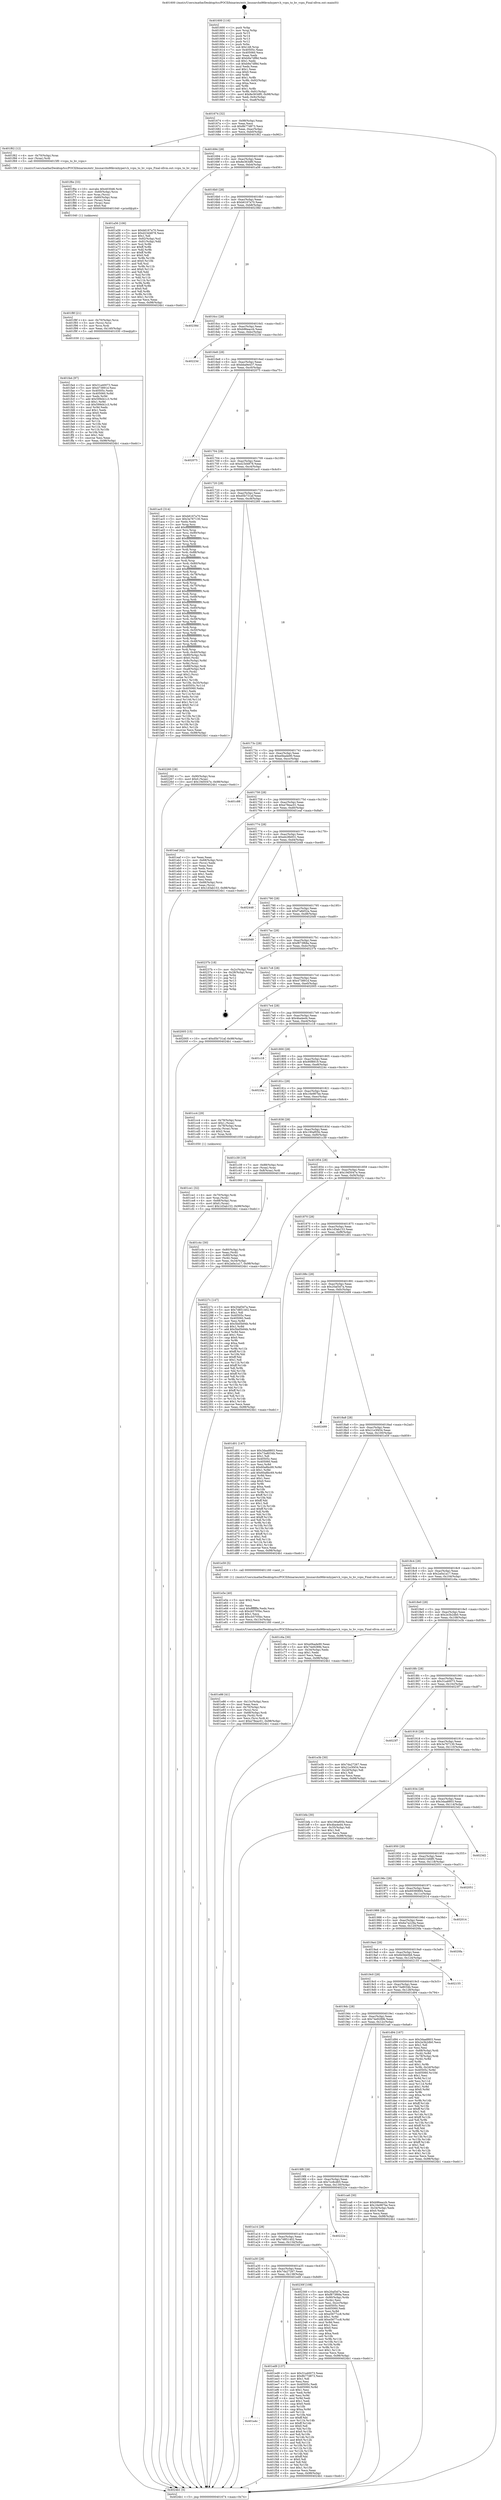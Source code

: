 digraph "0x401600" {
  label = "0x401600 (/mnt/c/Users/mathe/Desktop/tcc/POCII/binaries/extr_linuxarchx86kvmhyperv.h_vcpu_to_hv_vcpu_Final-ollvm.out::main(0))"
  labelloc = "t"
  node[shape=record]

  Entry [label="",width=0.3,height=0.3,shape=circle,fillcolor=black,style=filled]
  "0x401674" [label="{
     0x401674 [32]\l
     | [instrs]\l
     &nbsp;&nbsp;0x401674 \<+6\>: mov -0x98(%rbp),%eax\l
     &nbsp;&nbsp;0x40167a \<+2\>: mov %eax,%ecx\l
     &nbsp;&nbsp;0x40167c \<+6\>: sub $0x8b77d873,%ecx\l
     &nbsp;&nbsp;0x401682 \<+6\>: mov %eax,-0xac(%rbp)\l
     &nbsp;&nbsp;0x401688 \<+6\>: mov %ecx,-0xb0(%rbp)\l
     &nbsp;&nbsp;0x40168e \<+6\>: je 0000000000401f62 \<main+0x962\>\l
  }"]
  "0x401f62" [label="{
     0x401f62 [12]\l
     | [instrs]\l
     &nbsp;&nbsp;0x401f62 \<+4\>: mov -0x70(%rbp),%rax\l
     &nbsp;&nbsp;0x401f66 \<+3\>: mov (%rax),%rdi\l
     &nbsp;&nbsp;0x401f69 \<+5\>: call 00000000004015f0 \<vcpu_to_hv_vcpu\>\l
     | [calls]\l
     &nbsp;&nbsp;0x4015f0 \{1\} (/mnt/c/Users/mathe/Desktop/tcc/POCII/binaries/extr_linuxarchx86kvmhyperv.h_vcpu_to_hv_vcpu_Final-ollvm.out::vcpu_to_hv_vcpu)\l
  }"]
  "0x401694" [label="{
     0x401694 [28]\l
     | [instrs]\l
     &nbsp;&nbsp;0x401694 \<+5\>: jmp 0000000000401699 \<main+0x99\>\l
     &nbsp;&nbsp;0x401699 \<+6\>: mov -0xac(%rbp),%eax\l
     &nbsp;&nbsp;0x40169f \<+5\>: sub $0x8e363df0,%eax\l
     &nbsp;&nbsp;0x4016a4 \<+6\>: mov %eax,-0xb4(%rbp)\l
     &nbsp;&nbsp;0x4016aa \<+6\>: je 0000000000401a56 \<main+0x456\>\l
  }"]
  Exit [label="",width=0.3,height=0.3,shape=circle,fillcolor=black,style=filled,peripheries=2]
  "0x401a56" [label="{
     0x401a56 [106]\l
     | [instrs]\l
     &nbsp;&nbsp;0x401a56 \<+5\>: mov $0xb6167a70,%eax\l
     &nbsp;&nbsp;0x401a5b \<+5\>: mov $0xd23d4878,%ecx\l
     &nbsp;&nbsp;0x401a60 \<+2\>: mov $0x1,%dl\l
     &nbsp;&nbsp;0x401a62 \<+7\>: mov -0x92(%rbp),%sil\l
     &nbsp;&nbsp;0x401a69 \<+7\>: mov -0x91(%rbp),%dil\l
     &nbsp;&nbsp;0x401a70 \<+3\>: mov %sil,%r8b\l
     &nbsp;&nbsp;0x401a73 \<+4\>: xor $0xff,%r8b\l
     &nbsp;&nbsp;0x401a77 \<+3\>: mov %dil,%r9b\l
     &nbsp;&nbsp;0x401a7a \<+4\>: xor $0xff,%r9b\l
     &nbsp;&nbsp;0x401a7e \<+3\>: xor $0x0,%dl\l
     &nbsp;&nbsp;0x401a81 \<+3\>: mov %r8b,%r10b\l
     &nbsp;&nbsp;0x401a84 \<+4\>: and $0x0,%r10b\l
     &nbsp;&nbsp;0x401a88 \<+3\>: and %dl,%sil\l
     &nbsp;&nbsp;0x401a8b \<+3\>: mov %r9b,%r11b\l
     &nbsp;&nbsp;0x401a8e \<+4\>: and $0x0,%r11b\l
     &nbsp;&nbsp;0x401a92 \<+3\>: and %dl,%dil\l
     &nbsp;&nbsp;0x401a95 \<+3\>: or %sil,%r10b\l
     &nbsp;&nbsp;0x401a98 \<+3\>: or %dil,%r11b\l
     &nbsp;&nbsp;0x401a9b \<+3\>: xor %r11b,%r10b\l
     &nbsp;&nbsp;0x401a9e \<+3\>: or %r9b,%r8b\l
     &nbsp;&nbsp;0x401aa1 \<+4\>: xor $0xff,%r8b\l
     &nbsp;&nbsp;0x401aa5 \<+3\>: or $0x0,%dl\l
     &nbsp;&nbsp;0x401aa8 \<+3\>: and %dl,%r8b\l
     &nbsp;&nbsp;0x401aab \<+3\>: or %r8b,%r10b\l
     &nbsp;&nbsp;0x401aae \<+4\>: test $0x1,%r10b\l
     &nbsp;&nbsp;0x401ab2 \<+3\>: cmovne %ecx,%eax\l
     &nbsp;&nbsp;0x401ab5 \<+6\>: mov %eax,-0x98(%rbp)\l
     &nbsp;&nbsp;0x401abb \<+5\>: jmp 00000000004024b1 \<main+0xeb1\>\l
  }"]
  "0x4016b0" [label="{
     0x4016b0 [28]\l
     | [instrs]\l
     &nbsp;&nbsp;0x4016b0 \<+5\>: jmp 00000000004016b5 \<main+0xb5\>\l
     &nbsp;&nbsp;0x4016b5 \<+6\>: mov -0xac(%rbp),%eax\l
     &nbsp;&nbsp;0x4016bb \<+5\>: sub $0xb6167a70,%eax\l
     &nbsp;&nbsp;0x4016c0 \<+6\>: mov %eax,-0xb8(%rbp)\l
     &nbsp;&nbsp;0x4016c6 \<+6\>: je 000000000040238d \<main+0xd8d\>\l
  }"]
  "0x4024b1" [label="{
     0x4024b1 [5]\l
     | [instrs]\l
     &nbsp;&nbsp;0x4024b1 \<+5\>: jmp 0000000000401674 \<main+0x74\>\l
  }"]
  "0x401600" [label="{
     0x401600 [116]\l
     | [instrs]\l
     &nbsp;&nbsp;0x401600 \<+1\>: push %rbp\l
     &nbsp;&nbsp;0x401601 \<+3\>: mov %rsp,%rbp\l
     &nbsp;&nbsp;0x401604 \<+2\>: push %r15\l
     &nbsp;&nbsp;0x401606 \<+2\>: push %r14\l
     &nbsp;&nbsp;0x401608 \<+2\>: push %r13\l
     &nbsp;&nbsp;0x40160a \<+2\>: push %r12\l
     &nbsp;&nbsp;0x40160c \<+1\>: push %rbx\l
     &nbsp;&nbsp;0x40160d \<+7\>: sub $0x148,%rsp\l
     &nbsp;&nbsp;0x401614 \<+7\>: mov 0x40505c,%eax\l
     &nbsp;&nbsp;0x40161b \<+7\>: mov 0x405060,%ecx\l
     &nbsp;&nbsp;0x401622 \<+2\>: mov %eax,%edx\l
     &nbsp;&nbsp;0x401624 \<+6\>: add $0xb9a7df8d,%edx\l
     &nbsp;&nbsp;0x40162a \<+3\>: sub $0x1,%edx\l
     &nbsp;&nbsp;0x40162d \<+6\>: sub $0xb9a7df8d,%edx\l
     &nbsp;&nbsp;0x401633 \<+3\>: imul %edx,%eax\l
     &nbsp;&nbsp;0x401636 \<+3\>: and $0x1,%eax\l
     &nbsp;&nbsp;0x401639 \<+3\>: cmp $0x0,%eax\l
     &nbsp;&nbsp;0x40163c \<+4\>: sete %r8b\l
     &nbsp;&nbsp;0x401640 \<+4\>: and $0x1,%r8b\l
     &nbsp;&nbsp;0x401644 \<+7\>: mov %r8b,-0x92(%rbp)\l
     &nbsp;&nbsp;0x40164b \<+3\>: cmp $0xa,%ecx\l
     &nbsp;&nbsp;0x40164e \<+4\>: setl %r8b\l
     &nbsp;&nbsp;0x401652 \<+4\>: and $0x1,%r8b\l
     &nbsp;&nbsp;0x401656 \<+7\>: mov %r8b,-0x91(%rbp)\l
     &nbsp;&nbsp;0x40165d \<+10\>: movl $0x8e363df0,-0x98(%rbp)\l
     &nbsp;&nbsp;0x401667 \<+6\>: mov %edi,-0x9c(%rbp)\l
     &nbsp;&nbsp;0x40166d \<+7\>: mov %rsi,-0xa8(%rbp)\l
  }"]
  "0x401fa4" [label="{
     0x401fa4 [97]\l
     | [instrs]\l
     &nbsp;&nbsp;0x401fa4 \<+5\>: mov $0x31a40073,%eax\l
     &nbsp;&nbsp;0x401fa9 \<+5\>: mov $0x473891d,%esi\l
     &nbsp;&nbsp;0x401fae \<+7\>: mov 0x40505c,%edx\l
     &nbsp;&nbsp;0x401fb5 \<+8\>: mov 0x405060,%r8d\l
     &nbsp;&nbsp;0x401fbd \<+3\>: mov %edx,%r9d\l
     &nbsp;&nbsp;0x401fc0 \<+7\>: add $0x599d41c3,%r9d\l
     &nbsp;&nbsp;0x401fc7 \<+4\>: sub $0x1,%r9d\l
     &nbsp;&nbsp;0x401fcb \<+7\>: sub $0x599d41c3,%r9d\l
     &nbsp;&nbsp;0x401fd2 \<+4\>: imul %r9d,%edx\l
     &nbsp;&nbsp;0x401fd6 \<+3\>: and $0x1,%edx\l
     &nbsp;&nbsp;0x401fd9 \<+3\>: cmp $0x0,%edx\l
     &nbsp;&nbsp;0x401fdc \<+4\>: sete %r10b\l
     &nbsp;&nbsp;0x401fe0 \<+4\>: cmp $0xa,%r8d\l
     &nbsp;&nbsp;0x401fe4 \<+4\>: setl %r11b\l
     &nbsp;&nbsp;0x401fe8 \<+3\>: mov %r10b,%bl\l
     &nbsp;&nbsp;0x401feb \<+3\>: and %r11b,%bl\l
     &nbsp;&nbsp;0x401fee \<+3\>: xor %r11b,%r10b\l
     &nbsp;&nbsp;0x401ff1 \<+3\>: or %r10b,%bl\l
     &nbsp;&nbsp;0x401ff4 \<+3\>: test $0x1,%bl\l
     &nbsp;&nbsp;0x401ff7 \<+3\>: cmovne %esi,%eax\l
     &nbsp;&nbsp;0x401ffa \<+6\>: mov %eax,-0x98(%rbp)\l
     &nbsp;&nbsp;0x402000 \<+5\>: jmp 00000000004024b1 \<main+0xeb1\>\l
  }"]
  "0x40238d" [label="{
     0x40238d\l
  }", style=dashed]
  "0x4016cc" [label="{
     0x4016cc [28]\l
     | [instrs]\l
     &nbsp;&nbsp;0x4016cc \<+5\>: jmp 00000000004016d1 \<main+0xd1\>\l
     &nbsp;&nbsp;0x4016d1 \<+6\>: mov -0xac(%rbp),%eax\l
     &nbsp;&nbsp;0x4016d7 \<+5\>: sub $0xb96eaccb,%eax\l
     &nbsp;&nbsp;0x4016dc \<+6\>: mov %eax,-0xbc(%rbp)\l
     &nbsp;&nbsp;0x4016e2 \<+6\>: je 000000000040223d \<main+0xc3d\>\l
  }"]
  "0x401f8f" [label="{
     0x401f8f [21]\l
     | [instrs]\l
     &nbsp;&nbsp;0x401f8f \<+4\>: mov -0x70(%rbp),%rcx\l
     &nbsp;&nbsp;0x401f93 \<+3\>: mov (%rcx),%rcx\l
     &nbsp;&nbsp;0x401f96 \<+3\>: mov %rcx,%rdi\l
     &nbsp;&nbsp;0x401f99 \<+6\>: mov %eax,-0x140(%rbp)\l
     &nbsp;&nbsp;0x401f9f \<+5\>: call 0000000000401030 \<free@plt\>\l
     | [calls]\l
     &nbsp;&nbsp;0x401030 \{1\} (unknown)\l
  }"]
  "0x40223d" [label="{
     0x40223d\l
  }", style=dashed]
  "0x4016e8" [label="{
     0x4016e8 [28]\l
     | [instrs]\l
     &nbsp;&nbsp;0x4016e8 \<+5\>: jmp 00000000004016ed \<main+0xed\>\l
     &nbsp;&nbsp;0x4016ed \<+6\>: mov -0xac(%rbp),%eax\l
     &nbsp;&nbsp;0x4016f3 \<+5\>: sub $0xbba9e437,%eax\l
     &nbsp;&nbsp;0x4016f8 \<+6\>: mov %eax,-0xc0(%rbp)\l
     &nbsp;&nbsp;0x4016fe \<+6\>: je 0000000000402075 \<main+0xa75\>\l
  }"]
  "0x401f6e" [label="{
     0x401f6e [33]\l
     | [instrs]\l
     &nbsp;&nbsp;0x401f6e \<+10\>: movabs $0x4030d6,%rdi\l
     &nbsp;&nbsp;0x401f78 \<+4\>: mov -0x60(%rbp),%rcx\l
     &nbsp;&nbsp;0x401f7c \<+3\>: mov %rax,(%rcx)\l
     &nbsp;&nbsp;0x401f7f \<+4\>: mov -0x60(%rbp),%rax\l
     &nbsp;&nbsp;0x401f83 \<+3\>: mov (%rax),%rax\l
     &nbsp;&nbsp;0x401f86 \<+2\>: mov (%rax),%esi\l
     &nbsp;&nbsp;0x401f88 \<+2\>: mov $0x0,%al\l
     &nbsp;&nbsp;0x401f8a \<+5\>: call 0000000000401040 \<printf@plt\>\l
     | [calls]\l
     &nbsp;&nbsp;0x401040 \{1\} (unknown)\l
  }"]
  "0x402075" [label="{
     0x402075\l
  }", style=dashed]
  "0x401704" [label="{
     0x401704 [28]\l
     | [instrs]\l
     &nbsp;&nbsp;0x401704 \<+5\>: jmp 0000000000401709 \<main+0x109\>\l
     &nbsp;&nbsp;0x401709 \<+6\>: mov -0xac(%rbp),%eax\l
     &nbsp;&nbsp;0x40170f \<+5\>: sub $0xd23d4878,%eax\l
     &nbsp;&nbsp;0x401714 \<+6\>: mov %eax,-0xc4(%rbp)\l
     &nbsp;&nbsp;0x40171a \<+6\>: je 0000000000401ac0 \<main+0x4c0\>\l
  }"]
  "0x401a4c" [label="{
     0x401a4c\l
  }", style=dashed]
  "0x401ac0" [label="{
     0x401ac0 [314]\l
     | [instrs]\l
     &nbsp;&nbsp;0x401ac0 \<+5\>: mov $0xb6167a70,%eax\l
     &nbsp;&nbsp;0x401ac5 \<+5\>: mov $0x3a767130,%ecx\l
     &nbsp;&nbsp;0x401aca \<+2\>: xor %edx,%edx\l
     &nbsp;&nbsp;0x401acc \<+3\>: mov %rsp,%rsi\l
     &nbsp;&nbsp;0x401acf \<+4\>: add $0xfffffffffffffff0,%rsi\l
     &nbsp;&nbsp;0x401ad3 \<+3\>: mov %rsi,%rsp\l
     &nbsp;&nbsp;0x401ad6 \<+7\>: mov %rsi,-0x90(%rbp)\l
     &nbsp;&nbsp;0x401add \<+3\>: mov %rsp,%rsi\l
     &nbsp;&nbsp;0x401ae0 \<+4\>: add $0xfffffffffffffff0,%rsi\l
     &nbsp;&nbsp;0x401ae4 \<+3\>: mov %rsi,%rsp\l
     &nbsp;&nbsp;0x401ae7 \<+3\>: mov %rsp,%rdi\l
     &nbsp;&nbsp;0x401aea \<+4\>: add $0xfffffffffffffff0,%rdi\l
     &nbsp;&nbsp;0x401aee \<+3\>: mov %rdi,%rsp\l
     &nbsp;&nbsp;0x401af1 \<+7\>: mov %rdi,-0x88(%rbp)\l
     &nbsp;&nbsp;0x401af8 \<+3\>: mov %rsp,%rdi\l
     &nbsp;&nbsp;0x401afb \<+4\>: add $0xfffffffffffffff0,%rdi\l
     &nbsp;&nbsp;0x401aff \<+3\>: mov %rdi,%rsp\l
     &nbsp;&nbsp;0x401b02 \<+4\>: mov %rdi,-0x80(%rbp)\l
     &nbsp;&nbsp;0x401b06 \<+3\>: mov %rsp,%rdi\l
     &nbsp;&nbsp;0x401b09 \<+4\>: add $0xfffffffffffffff0,%rdi\l
     &nbsp;&nbsp;0x401b0d \<+3\>: mov %rdi,%rsp\l
     &nbsp;&nbsp;0x401b10 \<+4\>: mov %rdi,-0x78(%rbp)\l
     &nbsp;&nbsp;0x401b14 \<+3\>: mov %rsp,%rdi\l
     &nbsp;&nbsp;0x401b17 \<+4\>: add $0xfffffffffffffff0,%rdi\l
     &nbsp;&nbsp;0x401b1b \<+3\>: mov %rdi,%rsp\l
     &nbsp;&nbsp;0x401b1e \<+4\>: mov %rdi,-0x70(%rbp)\l
     &nbsp;&nbsp;0x401b22 \<+3\>: mov %rsp,%rdi\l
     &nbsp;&nbsp;0x401b25 \<+4\>: add $0xfffffffffffffff0,%rdi\l
     &nbsp;&nbsp;0x401b29 \<+3\>: mov %rdi,%rsp\l
     &nbsp;&nbsp;0x401b2c \<+4\>: mov %rdi,-0x68(%rbp)\l
     &nbsp;&nbsp;0x401b30 \<+3\>: mov %rsp,%rdi\l
     &nbsp;&nbsp;0x401b33 \<+4\>: add $0xfffffffffffffff0,%rdi\l
     &nbsp;&nbsp;0x401b37 \<+3\>: mov %rdi,%rsp\l
     &nbsp;&nbsp;0x401b3a \<+4\>: mov %rdi,-0x60(%rbp)\l
     &nbsp;&nbsp;0x401b3e \<+3\>: mov %rsp,%rdi\l
     &nbsp;&nbsp;0x401b41 \<+4\>: add $0xfffffffffffffff0,%rdi\l
     &nbsp;&nbsp;0x401b45 \<+3\>: mov %rdi,%rsp\l
     &nbsp;&nbsp;0x401b48 \<+4\>: mov %rdi,-0x58(%rbp)\l
     &nbsp;&nbsp;0x401b4c \<+3\>: mov %rsp,%rdi\l
     &nbsp;&nbsp;0x401b4f \<+4\>: add $0xfffffffffffffff0,%rdi\l
     &nbsp;&nbsp;0x401b53 \<+3\>: mov %rdi,%rsp\l
     &nbsp;&nbsp;0x401b56 \<+4\>: mov %rdi,-0x50(%rbp)\l
     &nbsp;&nbsp;0x401b5a \<+3\>: mov %rsp,%rdi\l
     &nbsp;&nbsp;0x401b5d \<+4\>: add $0xfffffffffffffff0,%rdi\l
     &nbsp;&nbsp;0x401b61 \<+3\>: mov %rdi,%rsp\l
     &nbsp;&nbsp;0x401b64 \<+4\>: mov %rdi,-0x48(%rbp)\l
     &nbsp;&nbsp;0x401b68 \<+3\>: mov %rsp,%rdi\l
     &nbsp;&nbsp;0x401b6b \<+4\>: add $0xfffffffffffffff0,%rdi\l
     &nbsp;&nbsp;0x401b6f \<+3\>: mov %rdi,%rsp\l
     &nbsp;&nbsp;0x401b72 \<+4\>: mov %rdi,-0x40(%rbp)\l
     &nbsp;&nbsp;0x401b76 \<+7\>: mov -0x90(%rbp),%rdi\l
     &nbsp;&nbsp;0x401b7d \<+6\>: movl $0x0,(%rdi)\l
     &nbsp;&nbsp;0x401b83 \<+7\>: mov -0x9c(%rbp),%r8d\l
     &nbsp;&nbsp;0x401b8a \<+3\>: mov %r8d,(%rsi)\l
     &nbsp;&nbsp;0x401b8d \<+7\>: mov -0x88(%rbp),%rdi\l
     &nbsp;&nbsp;0x401b94 \<+7\>: mov -0xa8(%rbp),%r9\l
     &nbsp;&nbsp;0x401b9b \<+3\>: mov %r9,(%rdi)\l
     &nbsp;&nbsp;0x401b9e \<+3\>: cmpl $0x2,(%rsi)\l
     &nbsp;&nbsp;0x401ba1 \<+4\>: setne %r10b\l
     &nbsp;&nbsp;0x401ba5 \<+4\>: and $0x1,%r10b\l
     &nbsp;&nbsp;0x401ba9 \<+4\>: mov %r10b,-0x35(%rbp)\l
     &nbsp;&nbsp;0x401bad \<+8\>: mov 0x40505c,%r11d\l
     &nbsp;&nbsp;0x401bb5 \<+7\>: mov 0x405060,%ebx\l
     &nbsp;&nbsp;0x401bbc \<+3\>: sub $0x1,%edx\l
     &nbsp;&nbsp;0x401bbf \<+3\>: mov %r11d,%r14d\l
     &nbsp;&nbsp;0x401bc2 \<+3\>: add %edx,%r14d\l
     &nbsp;&nbsp;0x401bc5 \<+4\>: imul %r14d,%r11d\l
     &nbsp;&nbsp;0x401bc9 \<+4\>: and $0x1,%r11d\l
     &nbsp;&nbsp;0x401bcd \<+4\>: cmp $0x0,%r11d\l
     &nbsp;&nbsp;0x401bd1 \<+4\>: sete %r10b\l
     &nbsp;&nbsp;0x401bd5 \<+3\>: cmp $0xa,%ebx\l
     &nbsp;&nbsp;0x401bd8 \<+4\>: setl %r15b\l
     &nbsp;&nbsp;0x401bdc \<+3\>: mov %r10b,%r12b\l
     &nbsp;&nbsp;0x401bdf \<+3\>: and %r15b,%r12b\l
     &nbsp;&nbsp;0x401be2 \<+3\>: xor %r15b,%r10b\l
     &nbsp;&nbsp;0x401be5 \<+3\>: or %r10b,%r12b\l
     &nbsp;&nbsp;0x401be8 \<+4\>: test $0x1,%r12b\l
     &nbsp;&nbsp;0x401bec \<+3\>: cmovne %ecx,%eax\l
     &nbsp;&nbsp;0x401bef \<+6\>: mov %eax,-0x98(%rbp)\l
     &nbsp;&nbsp;0x401bf5 \<+5\>: jmp 00000000004024b1 \<main+0xeb1\>\l
  }"]
  "0x401720" [label="{
     0x401720 [28]\l
     | [instrs]\l
     &nbsp;&nbsp;0x401720 \<+5\>: jmp 0000000000401725 \<main+0x125\>\l
     &nbsp;&nbsp;0x401725 \<+6\>: mov -0xac(%rbp),%eax\l
     &nbsp;&nbsp;0x40172b \<+5\>: sub $0xd5b731af,%eax\l
     &nbsp;&nbsp;0x401730 \<+6\>: mov %eax,-0xc8(%rbp)\l
     &nbsp;&nbsp;0x401736 \<+6\>: je 0000000000402260 \<main+0xc60\>\l
  }"]
  "0x401ed9" [label="{
     0x401ed9 [137]\l
     | [instrs]\l
     &nbsp;&nbsp;0x401ed9 \<+5\>: mov $0x31a40073,%eax\l
     &nbsp;&nbsp;0x401ede \<+5\>: mov $0x8b77d873,%ecx\l
     &nbsp;&nbsp;0x401ee3 \<+2\>: mov $0x1,%dl\l
     &nbsp;&nbsp;0x401ee5 \<+2\>: xor %esi,%esi\l
     &nbsp;&nbsp;0x401ee7 \<+7\>: mov 0x40505c,%edi\l
     &nbsp;&nbsp;0x401eee \<+8\>: mov 0x405060,%r8d\l
     &nbsp;&nbsp;0x401ef6 \<+3\>: sub $0x1,%esi\l
     &nbsp;&nbsp;0x401ef9 \<+3\>: mov %edi,%r9d\l
     &nbsp;&nbsp;0x401efc \<+3\>: add %esi,%r9d\l
     &nbsp;&nbsp;0x401eff \<+4\>: imul %r9d,%edi\l
     &nbsp;&nbsp;0x401f03 \<+3\>: and $0x1,%edi\l
     &nbsp;&nbsp;0x401f06 \<+3\>: cmp $0x0,%edi\l
     &nbsp;&nbsp;0x401f09 \<+4\>: sete %r10b\l
     &nbsp;&nbsp;0x401f0d \<+4\>: cmp $0xa,%r8d\l
     &nbsp;&nbsp;0x401f11 \<+4\>: setl %r11b\l
     &nbsp;&nbsp;0x401f15 \<+3\>: mov %r10b,%bl\l
     &nbsp;&nbsp;0x401f18 \<+3\>: xor $0xff,%bl\l
     &nbsp;&nbsp;0x401f1b \<+3\>: mov %r11b,%r14b\l
     &nbsp;&nbsp;0x401f1e \<+4\>: xor $0xff,%r14b\l
     &nbsp;&nbsp;0x401f22 \<+3\>: xor $0x0,%dl\l
     &nbsp;&nbsp;0x401f25 \<+3\>: mov %bl,%r15b\l
     &nbsp;&nbsp;0x401f28 \<+4\>: and $0x0,%r15b\l
     &nbsp;&nbsp;0x401f2c \<+3\>: and %dl,%r10b\l
     &nbsp;&nbsp;0x401f2f \<+3\>: mov %r14b,%r12b\l
     &nbsp;&nbsp;0x401f32 \<+4\>: and $0x0,%r12b\l
     &nbsp;&nbsp;0x401f36 \<+3\>: and %dl,%r11b\l
     &nbsp;&nbsp;0x401f39 \<+3\>: or %r10b,%r15b\l
     &nbsp;&nbsp;0x401f3c \<+3\>: or %r11b,%r12b\l
     &nbsp;&nbsp;0x401f3f \<+3\>: xor %r12b,%r15b\l
     &nbsp;&nbsp;0x401f42 \<+3\>: or %r14b,%bl\l
     &nbsp;&nbsp;0x401f45 \<+3\>: xor $0xff,%bl\l
     &nbsp;&nbsp;0x401f48 \<+3\>: or $0x0,%dl\l
     &nbsp;&nbsp;0x401f4b \<+2\>: and %dl,%bl\l
     &nbsp;&nbsp;0x401f4d \<+3\>: or %bl,%r15b\l
     &nbsp;&nbsp;0x401f50 \<+4\>: test $0x1,%r15b\l
     &nbsp;&nbsp;0x401f54 \<+3\>: cmovne %ecx,%eax\l
     &nbsp;&nbsp;0x401f57 \<+6\>: mov %eax,-0x98(%rbp)\l
     &nbsp;&nbsp;0x401f5d \<+5\>: jmp 00000000004024b1 \<main+0xeb1\>\l
  }"]
  "0x401a30" [label="{
     0x401a30 [28]\l
     | [instrs]\l
     &nbsp;&nbsp;0x401a30 \<+5\>: jmp 0000000000401a35 \<main+0x435\>\l
     &nbsp;&nbsp;0x401a35 \<+6\>: mov -0xac(%rbp),%eax\l
     &nbsp;&nbsp;0x401a3b \<+5\>: sub $0x7da27267,%eax\l
     &nbsp;&nbsp;0x401a40 \<+6\>: mov %eax,-0x138(%rbp)\l
     &nbsp;&nbsp;0x401a46 \<+6\>: je 0000000000401ed9 \<main+0x8d9\>\l
  }"]
  "0x402260" [label="{
     0x402260 [28]\l
     | [instrs]\l
     &nbsp;&nbsp;0x402260 \<+7\>: mov -0x90(%rbp),%rax\l
     &nbsp;&nbsp;0x402267 \<+6\>: movl $0x0,(%rax)\l
     &nbsp;&nbsp;0x40226d \<+10\>: movl $0x19d5047e,-0x98(%rbp)\l
     &nbsp;&nbsp;0x402277 \<+5\>: jmp 00000000004024b1 \<main+0xeb1\>\l
  }"]
  "0x40173c" [label="{
     0x40173c [28]\l
     | [instrs]\l
     &nbsp;&nbsp;0x40173c \<+5\>: jmp 0000000000401741 \<main+0x141\>\l
     &nbsp;&nbsp;0x401741 \<+6\>: mov -0xac(%rbp),%eax\l
     &nbsp;&nbsp;0x401747 \<+5\>: sub $0xe0bade90,%eax\l
     &nbsp;&nbsp;0x40174c \<+6\>: mov %eax,-0xcc(%rbp)\l
     &nbsp;&nbsp;0x401752 \<+6\>: je 0000000000401c88 \<main+0x688\>\l
  }"]
  "0x40230f" [label="{
     0x40230f [108]\l
     | [instrs]\l
     &nbsp;&nbsp;0x40230f \<+5\>: mov $0x20af3d7a,%eax\l
     &nbsp;&nbsp;0x402314 \<+5\>: mov $0xf873f68a,%ecx\l
     &nbsp;&nbsp;0x402319 \<+7\>: mov -0x90(%rbp),%rdx\l
     &nbsp;&nbsp;0x402320 \<+2\>: mov (%rdx),%esi\l
     &nbsp;&nbsp;0x402322 \<+3\>: mov %esi,-0x2c(%rbp)\l
     &nbsp;&nbsp;0x402325 \<+7\>: mov 0x40505c,%esi\l
     &nbsp;&nbsp;0x40232c \<+7\>: mov 0x405060,%edi\l
     &nbsp;&nbsp;0x402333 \<+3\>: mov %esi,%r8d\l
     &nbsp;&nbsp;0x402336 \<+7\>: sub $0xe5677cc8,%r8d\l
     &nbsp;&nbsp;0x40233d \<+4\>: sub $0x1,%r8d\l
     &nbsp;&nbsp;0x402341 \<+7\>: add $0xe5677cc8,%r8d\l
     &nbsp;&nbsp;0x402348 \<+4\>: imul %r8d,%esi\l
     &nbsp;&nbsp;0x40234c \<+3\>: and $0x1,%esi\l
     &nbsp;&nbsp;0x40234f \<+3\>: cmp $0x0,%esi\l
     &nbsp;&nbsp;0x402352 \<+4\>: sete %r9b\l
     &nbsp;&nbsp;0x402356 \<+3\>: cmp $0xa,%edi\l
     &nbsp;&nbsp;0x402359 \<+4\>: setl %r10b\l
     &nbsp;&nbsp;0x40235d \<+3\>: mov %r9b,%r11b\l
     &nbsp;&nbsp;0x402360 \<+3\>: and %r10b,%r11b\l
     &nbsp;&nbsp;0x402363 \<+3\>: xor %r10b,%r9b\l
     &nbsp;&nbsp;0x402366 \<+3\>: or %r9b,%r11b\l
     &nbsp;&nbsp;0x402369 \<+4\>: test $0x1,%r11b\l
     &nbsp;&nbsp;0x40236d \<+3\>: cmovne %ecx,%eax\l
     &nbsp;&nbsp;0x402370 \<+6\>: mov %eax,-0x98(%rbp)\l
     &nbsp;&nbsp;0x402376 \<+5\>: jmp 00000000004024b1 \<main+0xeb1\>\l
  }"]
  "0x401c88" [label="{
     0x401c88\l
  }", style=dashed]
  "0x401758" [label="{
     0x401758 [28]\l
     | [instrs]\l
     &nbsp;&nbsp;0x401758 \<+5\>: jmp 000000000040175d \<main+0x15d\>\l
     &nbsp;&nbsp;0x40175d \<+6\>: mov -0xac(%rbp),%eax\l
     &nbsp;&nbsp;0x401763 \<+5\>: sub $0xe78eac01,%eax\l
     &nbsp;&nbsp;0x401768 \<+6\>: mov %eax,-0xd0(%rbp)\l
     &nbsp;&nbsp;0x40176e \<+6\>: je 0000000000401eaf \<main+0x8af\>\l
  }"]
  "0x401a14" [label="{
     0x401a14 [28]\l
     | [instrs]\l
     &nbsp;&nbsp;0x401a14 \<+5\>: jmp 0000000000401a19 \<main+0x419\>\l
     &nbsp;&nbsp;0x401a19 \<+6\>: mov -0xac(%rbp),%eax\l
     &nbsp;&nbsp;0x401a1f \<+5\>: sub $0x7d851402,%eax\l
     &nbsp;&nbsp;0x401a24 \<+6\>: mov %eax,-0x134(%rbp)\l
     &nbsp;&nbsp;0x401a2a \<+6\>: je 000000000040230f \<main+0xd0f\>\l
  }"]
  "0x401eaf" [label="{
     0x401eaf [42]\l
     | [instrs]\l
     &nbsp;&nbsp;0x401eaf \<+2\>: xor %eax,%eax\l
     &nbsp;&nbsp;0x401eb1 \<+4\>: mov -0x68(%rbp),%rcx\l
     &nbsp;&nbsp;0x401eb5 \<+2\>: mov (%rcx),%edx\l
     &nbsp;&nbsp;0x401eb7 \<+2\>: mov %eax,%esi\l
     &nbsp;&nbsp;0x401eb9 \<+2\>: sub %edx,%esi\l
     &nbsp;&nbsp;0x401ebb \<+2\>: mov %eax,%edx\l
     &nbsp;&nbsp;0x401ebd \<+3\>: sub $0x1,%edx\l
     &nbsp;&nbsp;0x401ec0 \<+2\>: add %edx,%esi\l
     &nbsp;&nbsp;0x401ec2 \<+2\>: sub %esi,%eax\l
     &nbsp;&nbsp;0x401ec4 \<+4\>: mov -0x68(%rbp),%rcx\l
     &nbsp;&nbsp;0x401ec8 \<+2\>: mov %eax,(%rcx)\l
     &nbsp;&nbsp;0x401eca \<+10\>: movl $0x1d3ab153,-0x98(%rbp)\l
     &nbsp;&nbsp;0x401ed4 \<+5\>: jmp 00000000004024b1 \<main+0xeb1\>\l
  }"]
  "0x401774" [label="{
     0x401774 [28]\l
     | [instrs]\l
     &nbsp;&nbsp;0x401774 \<+5\>: jmp 0000000000401779 \<main+0x179\>\l
     &nbsp;&nbsp;0x401779 \<+6\>: mov -0xac(%rbp),%eax\l
     &nbsp;&nbsp;0x40177f \<+5\>: sub $0xeb28b931,%eax\l
     &nbsp;&nbsp;0x401784 \<+6\>: mov %eax,-0xd4(%rbp)\l
     &nbsp;&nbsp;0x40178a \<+6\>: je 0000000000402448 \<main+0xe48\>\l
  }"]
  "0x40222e" [label="{
     0x40222e\l
  }", style=dashed]
  "0x402448" [label="{
     0x402448\l
  }", style=dashed]
  "0x401790" [label="{
     0x401790 [28]\l
     | [instrs]\l
     &nbsp;&nbsp;0x401790 \<+5\>: jmp 0000000000401795 \<main+0x195\>\l
     &nbsp;&nbsp;0x401795 \<+6\>: mov -0xac(%rbp),%eax\l
     &nbsp;&nbsp;0x40179b \<+5\>: sub $0xf7a8d52a,%eax\l
     &nbsp;&nbsp;0x4017a0 \<+6\>: mov %eax,-0xd8(%rbp)\l
     &nbsp;&nbsp;0x4017a6 \<+6\>: je 00000000004020d0 \<main+0xad0\>\l
  }"]
  "0x401e86" [label="{
     0x401e86 [41]\l
     | [instrs]\l
     &nbsp;&nbsp;0x401e86 \<+6\>: mov -0x13c(%rbp),%ecx\l
     &nbsp;&nbsp;0x401e8c \<+3\>: imul %eax,%ecx\l
     &nbsp;&nbsp;0x401e8f \<+4\>: mov -0x70(%rbp),%rsi\l
     &nbsp;&nbsp;0x401e93 \<+3\>: mov (%rsi),%rsi\l
     &nbsp;&nbsp;0x401e96 \<+4\>: mov -0x68(%rbp),%rdi\l
     &nbsp;&nbsp;0x401e9a \<+3\>: movslq (%rdi),%rdi\l
     &nbsp;&nbsp;0x401e9d \<+3\>: mov %ecx,(%rsi,%rdi,4)\l
     &nbsp;&nbsp;0x401ea0 \<+10\>: movl $0xe78eac01,-0x98(%rbp)\l
     &nbsp;&nbsp;0x401eaa \<+5\>: jmp 00000000004024b1 \<main+0xeb1\>\l
  }"]
  "0x4020d0" [label="{
     0x4020d0\l
  }", style=dashed]
  "0x4017ac" [label="{
     0x4017ac [28]\l
     | [instrs]\l
     &nbsp;&nbsp;0x4017ac \<+5\>: jmp 00000000004017b1 \<main+0x1b1\>\l
     &nbsp;&nbsp;0x4017b1 \<+6\>: mov -0xac(%rbp),%eax\l
     &nbsp;&nbsp;0x4017b7 \<+5\>: sub $0xf873f68a,%eax\l
     &nbsp;&nbsp;0x4017bc \<+6\>: mov %eax,-0xdc(%rbp)\l
     &nbsp;&nbsp;0x4017c2 \<+6\>: je 000000000040237b \<main+0xd7b\>\l
  }"]
  "0x401e5e" [label="{
     0x401e5e [40]\l
     | [instrs]\l
     &nbsp;&nbsp;0x401e5e \<+5\>: mov $0x2,%ecx\l
     &nbsp;&nbsp;0x401e63 \<+1\>: cltd\l
     &nbsp;&nbsp;0x401e64 \<+2\>: idiv %ecx\l
     &nbsp;&nbsp;0x401e66 \<+6\>: imul $0xfffffffe,%edx,%ecx\l
     &nbsp;&nbsp;0x401e6c \<+6\>: sub $0xcb5705bc,%ecx\l
     &nbsp;&nbsp;0x401e72 \<+3\>: add $0x1,%ecx\l
     &nbsp;&nbsp;0x401e75 \<+6\>: add $0xcb5705bc,%ecx\l
     &nbsp;&nbsp;0x401e7b \<+6\>: mov %ecx,-0x13c(%rbp)\l
     &nbsp;&nbsp;0x401e81 \<+5\>: call 0000000000401160 \<next_i\>\l
     | [calls]\l
     &nbsp;&nbsp;0x401160 \{1\} (/mnt/c/Users/mathe/Desktop/tcc/POCII/binaries/extr_linuxarchx86kvmhyperv.h_vcpu_to_hv_vcpu_Final-ollvm.out::next_i)\l
  }"]
  "0x40237b" [label="{
     0x40237b [18]\l
     | [instrs]\l
     &nbsp;&nbsp;0x40237b \<+3\>: mov -0x2c(%rbp),%eax\l
     &nbsp;&nbsp;0x40237e \<+4\>: lea -0x28(%rbp),%rsp\l
     &nbsp;&nbsp;0x402382 \<+1\>: pop %rbx\l
     &nbsp;&nbsp;0x402383 \<+2\>: pop %r12\l
     &nbsp;&nbsp;0x402385 \<+2\>: pop %r13\l
     &nbsp;&nbsp;0x402387 \<+2\>: pop %r14\l
     &nbsp;&nbsp;0x402389 \<+2\>: pop %r15\l
     &nbsp;&nbsp;0x40238b \<+1\>: pop %rbp\l
     &nbsp;&nbsp;0x40238c \<+1\>: ret\l
  }"]
  "0x4017c8" [label="{
     0x4017c8 [28]\l
     | [instrs]\l
     &nbsp;&nbsp;0x4017c8 \<+5\>: jmp 00000000004017cd \<main+0x1cd\>\l
     &nbsp;&nbsp;0x4017cd \<+6\>: mov -0xac(%rbp),%eax\l
     &nbsp;&nbsp;0x4017d3 \<+5\>: sub $0x473891d,%eax\l
     &nbsp;&nbsp;0x4017d8 \<+6\>: mov %eax,-0xe0(%rbp)\l
     &nbsp;&nbsp;0x4017de \<+6\>: je 0000000000402005 \<main+0xa05\>\l
  }"]
  "0x401ce1" [label="{
     0x401ce1 [32]\l
     | [instrs]\l
     &nbsp;&nbsp;0x401ce1 \<+4\>: mov -0x70(%rbp),%rdi\l
     &nbsp;&nbsp;0x401ce5 \<+3\>: mov %rax,(%rdi)\l
     &nbsp;&nbsp;0x401ce8 \<+4\>: mov -0x68(%rbp),%rax\l
     &nbsp;&nbsp;0x401cec \<+6\>: movl $0x0,(%rax)\l
     &nbsp;&nbsp;0x401cf2 \<+10\>: movl $0x1d3ab153,-0x98(%rbp)\l
     &nbsp;&nbsp;0x401cfc \<+5\>: jmp 00000000004024b1 \<main+0xeb1\>\l
  }"]
  "0x402005" [label="{
     0x402005 [15]\l
     | [instrs]\l
     &nbsp;&nbsp;0x402005 \<+10\>: movl $0xd5b731af,-0x98(%rbp)\l
     &nbsp;&nbsp;0x40200f \<+5\>: jmp 00000000004024b1 \<main+0xeb1\>\l
  }"]
  "0x4017e4" [label="{
     0x4017e4 [28]\l
     | [instrs]\l
     &nbsp;&nbsp;0x4017e4 \<+5\>: jmp 00000000004017e9 \<main+0x1e9\>\l
     &nbsp;&nbsp;0x4017e9 \<+6\>: mov -0xac(%rbp),%eax\l
     &nbsp;&nbsp;0x4017ef \<+5\>: sub $0x4ba4ed4,%eax\l
     &nbsp;&nbsp;0x4017f4 \<+6\>: mov %eax,-0xe4(%rbp)\l
     &nbsp;&nbsp;0x4017fa \<+6\>: je 0000000000401c18 \<main+0x618\>\l
  }"]
  "0x4019f8" [label="{
     0x4019f8 [28]\l
     | [instrs]\l
     &nbsp;&nbsp;0x4019f8 \<+5\>: jmp 00000000004019fd \<main+0x3fd\>\l
     &nbsp;&nbsp;0x4019fd \<+6\>: mov -0xac(%rbp),%eax\l
     &nbsp;&nbsp;0x401a03 \<+5\>: sub $0x7cc8cd65,%eax\l
     &nbsp;&nbsp;0x401a08 \<+6\>: mov %eax,-0x130(%rbp)\l
     &nbsp;&nbsp;0x401a0e \<+6\>: je 000000000040222e \<main+0xc2e\>\l
  }"]
  "0x401c18" [label="{
     0x401c18\l
  }", style=dashed]
  "0x401800" [label="{
     0x401800 [28]\l
     | [instrs]\l
     &nbsp;&nbsp;0x401800 \<+5\>: jmp 0000000000401805 \<main+0x205\>\l
     &nbsp;&nbsp;0x401805 \<+6\>: mov -0xac(%rbp),%eax\l
     &nbsp;&nbsp;0x40180b \<+5\>: sub $0x90f8919,%eax\l
     &nbsp;&nbsp;0x401810 \<+6\>: mov %eax,-0xe8(%rbp)\l
     &nbsp;&nbsp;0x401816 \<+6\>: je 000000000040224c \<main+0xc4c\>\l
  }"]
  "0x401ca6" [label="{
     0x401ca6 [30]\l
     | [instrs]\l
     &nbsp;&nbsp;0x401ca6 \<+5\>: mov $0xb96eaccb,%eax\l
     &nbsp;&nbsp;0x401cab \<+5\>: mov $0x16e987be,%ecx\l
     &nbsp;&nbsp;0x401cb0 \<+3\>: mov -0x34(%rbp),%edx\l
     &nbsp;&nbsp;0x401cb3 \<+3\>: cmp $0x0,%edx\l
     &nbsp;&nbsp;0x401cb6 \<+3\>: cmove %ecx,%eax\l
     &nbsp;&nbsp;0x401cb9 \<+6\>: mov %eax,-0x98(%rbp)\l
     &nbsp;&nbsp;0x401cbf \<+5\>: jmp 00000000004024b1 \<main+0xeb1\>\l
  }"]
  "0x40224c" [label="{
     0x40224c\l
  }", style=dashed]
  "0x40181c" [label="{
     0x40181c [28]\l
     | [instrs]\l
     &nbsp;&nbsp;0x40181c \<+5\>: jmp 0000000000401821 \<main+0x221\>\l
     &nbsp;&nbsp;0x401821 \<+6\>: mov -0xac(%rbp),%eax\l
     &nbsp;&nbsp;0x401827 \<+5\>: sub $0x16e987be,%eax\l
     &nbsp;&nbsp;0x40182c \<+6\>: mov %eax,-0xec(%rbp)\l
     &nbsp;&nbsp;0x401832 \<+6\>: je 0000000000401cc4 \<main+0x6c4\>\l
  }"]
  "0x4019dc" [label="{
     0x4019dc [28]\l
     | [instrs]\l
     &nbsp;&nbsp;0x4019dc \<+5\>: jmp 00000000004019e1 \<main+0x3e1\>\l
     &nbsp;&nbsp;0x4019e1 \<+6\>: mov -0xac(%rbp),%eax\l
     &nbsp;&nbsp;0x4019e7 \<+5\>: sub $0x74e9289b,%eax\l
     &nbsp;&nbsp;0x4019ec \<+6\>: mov %eax,-0x12c(%rbp)\l
     &nbsp;&nbsp;0x4019f2 \<+6\>: je 0000000000401ca6 \<main+0x6a6\>\l
  }"]
  "0x401cc4" [label="{
     0x401cc4 [29]\l
     | [instrs]\l
     &nbsp;&nbsp;0x401cc4 \<+4\>: mov -0x78(%rbp),%rax\l
     &nbsp;&nbsp;0x401cc8 \<+6\>: movl $0x1,(%rax)\l
     &nbsp;&nbsp;0x401cce \<+4\>: mov -0x78(%rbp),%rax\l
     &nbsp;&nbsp;0x401cd2 \<+3\>: movslq (%rax),%rax\l
     &nbsp;&nbsp;0x401cd5 \<+4\>: shl $0x2,%rax\l
     &nbsp;&nbsp;0x401cd9 \<+3\>: mov %rax,%rdi\l
     &nbsp;&nbsp;0x401cdc \<+5\>: call 0000000000401050 \<malloc@plt\>\l
     | [calls]\l
     &nbsp;&nbsp;0x401050 \{1\} (unknown)\l
  }"]
  "0x401838" [label="{
     0x401838 [28]\l
     | [instrs]\l
     &nbsp;&nbsp;0x401838 \<+5\>: jmp 000000000040183d \<main+0x23d\>\l
     &nbsp;&nbsp;0x40183d \<+6\>: mov -0xac(%rbp),%eax\l
     &nbsp;&nbsp;0x401843 \<+5\>: sub $0x190af05b,%eax\l
     &nbsp;&nbsp;0x401848 \<+6\>: mov %eax,-0xf0(%rbp)\l
     &nbsp;&nbsp;0x40184e \<+6\>: je 0000000000401c39 \<main+0x639\>\l
  }"]
  "0x401d94" [label="{
     0x401d94 [167]\l
     | [instrs]\l
     &nbsp;&nbsp;0x401d94 \<+5\>: mov $0x3daa8803,%eax\l
     &nbsp;&nbsp;0x401d99 \<+5\>: mov $0x2e3b2db0,%ecx\l
     &nbsp;&nbsp;0x401d9e \<+2\>: mov $0x1,%dl\l
     &nbsp;&nbsp;0x401da0 \<+2\>: xor %esi,%esi\l
     &nbsp;&nbsp;0x401da2 \<+4\>: mov -0x68(%rbp),%rdi\l
     &nbsp;&nbsp;0x401da6 \<+3\>: mov (%rdi),%r8d\l
     &nbsp;&nbsp;0x401da9 \<+4\>: mov -0x78(%rbp),%rdi\l
     &nbsp;&nbsp;0x401dad \<+3\>: cmp (%rdi),%r8d\l
     &nbsp;&nbsp;0x401db0 \<+4\>: setl %r9b\l
     &nbsp;&nbsp;0x401db4 \<+4\>: and $0x1,%r9b\l
     &nbsp;&nbsp;0x401db8 \<+4\>: mov %r9b,-0x2d(%rbp)\l
     &nbsp;&nbsp;0x401dbc \<+8\>: mov 0x40505c,%r8d\l
     &nbsp;&nbsp;0x401dc4 \<+8\>: mov 0x405060,%r10d\l
     &nbsp;&nbsp;0x401dcc \<+3\>: sub $0x1,%esi\l
     &nbsp;&nbsp;0x401dcf \<+3\>: mov %r8d,%r11d\l
     &nbsp;&nbsp;0x401dd2 \<+3\>: add %esi,%r11d\l
     &nbsp;&nbsp;0x401dd5 \<+4\>: imul %r11d,%r8d\l
     &nbsp;&nbsp;0x401dd9 \<+4\>: and $0x1,%r8d\l
     &nbsp;&nbsp;0x401ddd \<+4\>: cmp $0x0,%r8d\l
     &nbsp;&nbsp;0x401de1 \<+4\>: sete %r9b\l
     &nbsp;&nbsp;0x401de5 \<+4\>: cmp $0xa,%r10d\l
     &nbsp;&nbsp;0x401de9 \<+3\>: setl %bl\l
     &nbsp;&nbsp;0x401dec \<+3\>: mov %r9b,%r14b\l
     &nbsp;&nbsp;0x401def \<+4\>: xor $0xff,%r14b\l
     &nbsp;&nbsp;0x401df3 \<+3\>: mov %bl,%r15b\l
     &nbsp;&nbsp;0x401df6 \<+4\>: xor $0xff,%r15b\l
     &nbsp;&nbsp;0x401dfa \<+3\>: xor $0x1,%dl\l
     &nbsp;&nbsp;0x401dfd \<+3\>: mov %r14b,%r12b\l
     &nbsp;&nbsp;0x401e00 \<+4\>: and $0xff,%r12b\l
     &nbsp;&nbsp;0x401e04 \<+3\>: and %dl,%r9b\l
     &nbsp;&nbsp;0x401e07 \<+3\>: mov %r15b,%r13b\l
     &nbsp;&nbsp;0x401e0a \<+4\>: and $0xff,%r13b\l
     &nbsp;&nbsp;0x401e0e \<+2\>: and %dl,%bl\l
     &nbsp;&nbsp;0x401e10 \<+3\>: or %r9b,%r12b\l
     &nbsp;&nbsp;0x401e13 \<+3\>: or %bl,%r13b\l
     &nbsp;&nbsp;0x401e16 \<+3\>: xor %r13b,%r12b\l
     &nbsp;&nbsp;0x401e19 \<+3\>: or %r15b,%r14b\l
     &nbsp;&nbsp;0x401e1c \<+4\>: xor $0xff,%r14b\l
     &nbsp;&nbsp;0x401e20 \<+3\>: or $0x1,%dl\l
     &nbsp;&nbsp;0x401e23 \<+3\>: and %dl,%r14b\l
     &nbsp;&nbsp;0x401e26 \<+3\>: or %r14b,%r12b\l
     &nbsp;&nbsp;0x401e29 \<+4\>: test $0x1,%r12b\l
     &nbsp;&nbsp;0x401e2d \<+3\>: cmovne %ecx,%eax\l
     &nbsp;&nbsp;0x401e30 \<+6\>: mov %eax,-0x98(%rbp)\l
     &nbsp;&nbsp;0x401e36 \<+5\>: jmp 00000000004024b1 \<main+0xeb1\>\l
  }"]
  "0x401c39" [label="{
     0x401c39 [19]\l
     | [instrs]\l
     &nbsp;&nbsp;0x401c39 \<+7\>: mov -0x88(%rbp),%rax\l
     &nbsp;&nbsp;0x401c40 \<+3\>: mov (%rax),%rax\l
     &nbsp;&nbsp;0x401c43 \<+4\>: mov 0x8(%rax),%rdi\l
     &nbsp;&nbsp;0x401c47 \<+5\>: call 0000000000401060 \<atoi@plt\>\l
     | [calls]\l
     &nbsp;&nbsp;0x401060 \{1\} (unknown)\l
  }"]
  "0x401854" [label="{
     0x401854 [28]\l
     | [instrs]\l
     &nbsp;&nbsp;0x401854 \<+5\>: jmp 0000000000401859 \<main+0x259\>\l
     &nbsp;&nbsp;0x401859 \<+6\>: mov -0xac(%rbp),%eax\l
     &nbsp;&nbsp;0x40185f \<+5\>: sub $0x19d5047e,%eax\l
     &nbsp;&nbsp;0x401864 \<+6\>: mov %eax,-0xf4(%rbp)\l
     &nbsp;&nbsp;0x40186a \<+6\>: je 000000000040227c \<main+0xc7c\>\l
  }"]
  "0x4019c0" [label="{
     0x4019c0 [28]\l
     | [instrs]\l
     &nbsp;&nbsp;0x4019c0 \<+5\>: jmp 00000000004019c5 \<main+0x3c5\>\l
     &nbsp;&nbsp;0x4019c5 \<+6\>: mov -0xac(%rbp),%eax\l
     &nbsp;&nbsp;0x4019cb \<+5\>: sub $0x73a8034b,%eax\l
     &nbsp;&nbsp;0x4019d0 \<+6\>: mov %eax,-0x128(%rbp)\l
     &nbsp;&nbsp;0x4019d6 \<+6\>: je 0000000000401d94 \<main+0x794\>\l
  }"]
  "0x40227c" [label="{
     0x40227c [147]\l
     | [instrs]\l
     &nbsp;&nbsp;0x40227c \<+5\>: mov $0x20af3d7a,%eax\l
     &nbsp;&nbsp;0x402281 \<+5\>: mov $0x7d851402,%ecx\l
     &nbsp;&nbsp;0x402286 \<+2\>: mov $0x1,%dl\l
     &nbsp;&nbsp;0x402288 \<+7\>: mov 0x40505c,%esi\l
     &nbsp;&nbsp;0x40228f \<+7\>: mov 0x405060,%edi\l
     &nbsp;&nbsp;0x402296 \<+3\>: mov %esi,%r8d\l
     &nbsp;&nbsp;0x402299 \<+7\>: sub $0x5bd5b94b,%r8d\l
     &nbsp;&nbsp;0x4022a0 \<+4\>: sub $0x1,%r8d\l
     &nbsp;&nbsp;0x4022a4 \<+7\>: add $0x5bd5b94b,%r8d\l
     &nbsp;&nbsp;0x4022ab \<+4\>: imul %r8d,%esi\l
     &nbsp;&nbsp;0x4022af \<+3\>: and $0x1,%esi\l
     &nbsp;&nbsp;0x4022b2 \<+3\>: cmp $0x0,%esi\l
     &nbsp;&nbsp;0x4022b5 \<+4\>: sete %r9b\l
     &nbsp;&nbsp;0x4022b9 \<+3\>: cmp $0xa,%edi\l
     &nbsp;&nbsp;0x4022bc \<+4\>: setl %r10b\l
     &nbsp;&nbsp;0x4022c0 \<+3\>: mov %r9b,%r11b\l
     &nbsp;&nbsp;0x4022c3 \<+4\>: xor $0xff,%r11b\l
     &nbsp;&nbsp;0x4022c7 \<+3\>: mov %r10b,%bl\l
     &nbsp;&nbsp;0x4022ca \<+3\>: xor $0xff,%bl\l
     &nbsp;&nbsp;0x4022cd \<+3\>: xor $0x1,%dl\l
     &nbsp;&nbsp;0x4022d0 \<+3\>: mov %r11b,%r14b\l
     &nbsp;&nbsp;0x4022d3 \<+4\>: and $0xff,%r14b\l
     &nbsp;&nbsp;0x4022d7 \<+3\>: and %dl,%r9b\l
     &nbsp;&nbsp;0x4022da \<+3\>: mov %bl,%r15b\l
     &nbsp;&nbsp;0x4022dd \<+4\>: and $0xff,%r15b\l
     &nbsp;&nbsp;0x4022e1 \<+3\>: and %dl,%r10b\l
     &nbsp;&nbsp;0x4022e4 \<+3\>: or %r9b,%r14b\l
     &nbsp;&nbsp;0x4022e7 \<+3\>: or %r10b,%r15b\l
     &nbsp;&nbsp;0x4022ea \<+3\>: xor %r15b,%r14b\l
     &nbsp;&nbsp;0x4022ed \<+3\>: or %bl,%r11b\l
     &nbsp;&nbsp;0x4022f0 \<+4\>: xor $0xff,%r11b\l
     &nbsp;&nbsp;0x4022f4 \<+3\>: or $0x1,%dl\l
     &nbsp;&nbsp;0x4022f7 \<+3\>: and %dl,%r11b\l
     &nbsp;&nbsp;0x4022fa \<+3\>: or %r11b,%r14b\l
     &nbsp;&nbsp;0x4022fd \<+4\>: test $0x1,%r14b\l
     &nbsp;&nbsp;0x402301 \<+3\>: cmovne %ecx,%eax\l
     &nbsp;&nbsp;0x402304 \<+6\>: mov %eax,-0x98(%rbp)\l
     &nbsp;&nbsp;0x40230a \<+5\>: jmp 00000000004024b1 \<main+0xeb1\>\l
  }"]
  "0x401870" [label="{
     0x401870 [28]\l
     | [instrs]\l
     &nbsp;&nbsp;0x401870 \<+5\>: jmp 0000000000401875 \<main+0x275\>\l
     &nbsp;&nbsp;0x401875 \<+6\>: mov -0xac(%rbp),%eax\l
     &nbsp;&nbsp;0x40187b \<+5\>: sub $0x1d3ab153,%eax\l
     &nbsp;&nbsp;0x401880 \<+6\>: mov %eax,-0xf8(%rbp)\l
     &nbsp;&nbsp;0x401886 \<+6\>: je 0000000000401d01 \<main+0x701\>\l
  }"]
  "0x402155" [label="{
     0x402155\l
  }", style=dashed]
  "0x401d01" [label="{
     0x401d01 [147]\l
     | [instrs]\l
     &nbsp;&nbsp;0x401d01 \<+5\>: mov $0x3daa8803,%eax\l
     &nbsp;&nbsp;0x401d06 \<+5\>: mov $0x73a8034b,%ecx\l
     &nbsp;&nbsp;0x401d0b \<+2\>: mov $0x1,%dl\l
     &nbsp;&nbsp;0x401d0d \<+7\>: mov 0x40505c,%esi\l
     &nbsp;&nbsp;0x401d14 \<+7\>: mov 0x405060,%edi\l
     &nbsp;&nbsp;0x401d1b \<+3\>: mov %esi,%r8d\l
     &nbsp;&nbsp;0x401d1e \<+7\>: sub $0x60a8bc69,%r8d\l
     &nbsp;&nbsp;0x401d25 \<+4\>: sub $0x1,%r8d\l
     &nbsp;&nbsp;0x401d29 \<+7\>: add $0x60a8bc69,%r8d\l
     &nbsp;&nbsp;0x401d30 \<+4\>: imul %r8d,%esi\l
     &nbsp;&nbsp;0x401d34 \<+3\>: and $0x1,%esi\l
     &nbsp;&nbsp;0x401d37 \<+3\>: cmp $0x0,%esi\l
     &nbsp;&nbsp;0x401d3a \<+4\>: sete %r9b\l
     &nbsp;&nbsp;0x401d3e \<+3\>: cmp $0xa,%edi\l
     &nbsp;&nbsp;0x401d41 \<+4\>: setl %r10b\l
     &nbsp;&nbsp;0x401d45 \<+3\>: mov %r9b,%r11b\l
     &nbsp;&nbsp;0x401d48 \<+4\>: xor $0xff,%r11b\l
     &nbsp;&nbsp;0x401d4c \<+3\>: mov %r10b,%bl\l
     &nbsp;&nbsp;0x401d4f \<+3\>: xor $0xff,%bl\l
     &nbsp;&nbsp;0x401d52 \<+3\>: xor $0x1,%dl\l
     &nbsp;&nbsp;0x401d55 \<+3\>: mov %r11b,%r14b\l
     &nbsp;&nbsp;0x401d58 \<+4\>: and $0xff,%r14b\l
     &nbsp;&nbsp;0x401d5c \<+3\>: and %dl,%r9b\l
     &nbsp;&nbsp;0x401d5f \<+3\>: mov %bl,%r15b\l
     &nbsp;&nbsp;0x401d62 \<+4\>: and $0xff,%r15b\l
     &nbsp;&nbsp;0x401d66 \<+3\>: and %dl,%r10b\l
     &nbsp;&nbsp;0x401d69 \<+3\>: or %r9b,%r14b\l
     &nbsp;&nbsp;0x401d6c \<+3\>: or %r10b,%r15b\l
     &nbsp;&nbsp;0x401d6f \<+3\>: xor %r15b,%r14b\l
     &nbsp;&nbsp;0x401d72 \<+3\>: or %bl,%r11b\l
     &nbsp;&nbsp;0x401d75 \<+4\>: xor $0xff,%r11b\l
     &nbsp;&nbsp;0x401d79 \<+3\>: or $0x1,%dl\l
     &nbsp;&nbsp;0x401d7c \<+3\>: and %dl,%r11b\l
     &nbsp;&nbsp;0x401d7f \<+3\>: or %r11b,%r14b\l
     &nbsp;&nbsp;0x401d82 \<+4\>: test $0x1,%r14b\l
     &nbsp;&nbsp;0x401d86 \<+3\>: cmovne %ecx,%eax\l
     &nbsp;&nbsp;0x401d89 \<+6\>: mov %eax,-0x98(%rbp)\l
     &nbsp;&nbsp;0x401d8f \<+5\>: jmp 00000000004024b1 \<main+0xeb1\>\l
  }"]
  "0x40188c" [label="{
     0x40188c [28]\l
     | [instrs]\l
     &nbsp;&nbsp;0x40188c \<+5\>: jmp 0000000000401891 \<main+0x291\>\l
     &nbsp;&nbsp;0x401891 \<+6\>: mov -0xac(%rbp),%eax\l
     &nbsp;&nbsp;0x401897 \<+5\>: sub $0x20af3d7a,%eax\l
     &nbsp;&nbsp;0x40189c \<+6\>: mov %eax,-0xfc(%rbp)\l
     &nbsp;&nbsp;0x4018a2 \<+6\>: je 0000000000402499 \<main+0xe99\>\l
  }"]
  "0x4019a4" [label="{
     0x4019a4 [28]\l
     | [instrs]\l
     &nbsp;&nbsp;0x4019a4 \<+5\>: jmp 00000000004019a9 \<main+0x3a9\>\l
     &nbsp;&nbsp;0x4019a9 \<+6\>: mov -0xac(%rbp),%eax\l
     &nbsp;&nbsp;0x4019af \<+5\>: sub $0x6b5bb0b6,%eax\l
     &nbsp;&nbsp;0x4019b4 \<+6\>: mov %eax,-0x124(%rbp)\l
     &nbsp;&nbsp;0x4019ba \<+6\>: je 0000000000402155 \<main+0xb55\>\l
  }"]
  "0x402499" [label="{
     0x402499\l
  }", style=dashed]
  "0x4018a8" [label="{
     0x4018a8 [28]\l
     | [instrs]\l
     &nbsp;&nbsp;0x4018a8 \<+5\>: jmp 00000000004018ad \<main+0x2ad\>\l
     &nbsp;&nbsp;0x4018ad \<+6\>: mov -0xac(%rbp),%eax\l
     &nbsp;&nbsp;0x4018b3 \<+5\>: sub $0x21e3f454,%eax\l
     &nbsp;&nbsp;0x4018b8 \<+6\>: mov %eax,-0x100(%rbp)\l
     &nbsp;&nbsp;0x4018be \<+6\>: je 0000000000401e59 \<main+0x859\>\l
  }"]
  "0x4020fa" [label="{
     0x4020fa\l
  }", style=dashed]
  "0x401e59" [label="{
     0x401e59 [5]\l
     | [instrs]\l
     &nbsp;&nbsp;0x401e59 \<+5\>: call 0000000000401160 \<next_i\>\l
     | [calls]\l
     &nbsp;&nbsp;0x401160 \{1\} (/mnt/c/Users/mathe/Desktop/tcc/POCII/binaries/extr_linuxarchx86kvmhyperv.h_vcpu_to_hv_vcpu_Final-ollvm.out::next_i)\l
  }"]
  "0x4018c4" [label="{
     0x4018c4 [28]\l
     | [instrs]\l
     &nbsp;&nbsp;0x4018c4 \<+5\>: jmp 00000000004018c9 \<main+0x2c9\>\l
     &nbsp;&nbsp;0x4018c9 \<+6\>: mov -0xac(%rbp),%eax\l
     &nbsp;&nbsp;0x4018cf \<+5\>: sub $0x2a0a1a17,%eax\l
     &nbsp;&nbsp;0x4018d4 \<+6\>: mov %eax,-0x104(%rbp)\l
     &nbsp;&nbsp;0x4018da \<+6\>: je 0000000000401c6a \<main+0x66a\>\l
  }"]
  "0x401988" [label="{
     0x401988 [28]\l
     | [instrs]\l
     &nbsp;&nbsp;0x401988 \<+5\>: jmp 000000000040198d \<main+0x38d\>\l
     &nbsp;&nbsp;0x40198d \<+6\>: mov -0xac(%rbp),%eax\l
     &nbsp;&nbsp;0x401993 \<+5\>: sub $0x6a7a229a,%eax\l
     &nbsp;&nbsp;0x401998 \<+6\>: mov %eax,-0x120(%rbp)\l
     &nbsp;&nbsp;0x40199e \<+6\>: je 00000000004020fa \<main+0xafa\>\l
  }"]
  "0x401c6a" [label="{
     0x401c6a [30]\l
     | [instrs]\l
     &nbsp;&nbsp;0x401c6a \<+5\>: mov $0xe0bade90,%eax\l
     &nbsp;&nbsp;0x401c6f \<+5\>: mov $0x74e9289b,%ecx\l
     &nbsp;&nbsp;0x401c74 \<+3\>: mov -0x34(%rbp),%edx\l
     &nbsp;&nbsp;0x401c77 \<+3\>: cmp $0x1,%edx\l
     &nbsp;&nbsp;0x401c7a \<+3\>: cmovl %ecx,%eax\l
     &nbsp;&nbsp;0x401c7d \<+6\>: mov %eax,-0x98(%rbp)\l
     &nbsp;&nbsp;0x401c83 \<+5\>: jmp 00000000004024b1 \<main+0xeb1\>\l
  }"]
  "0x4018e0" [label="{
     0x4018e0 [28]\l
     | [instrs]\l
     &nbsp;&nbsp;0x4018e0 \<+5\>: jmp 00000000004018e5 \<main+0x2e5\>\l
     &nbsp;&nbsp;0x4018e5 \<+6\>: mov -0xac(%rbp),%eax\l
     &nbsp;&nbsp;0x4018eb \<+5\>: sub $0x2e3b2db0,%eax\l
     &nbsp;&nbsp;0x4018f0 \<+6\>: mov %eax,-0x108(%rbp)\l
     &nbsp;&nbsp;0x4018f6 \<+6\>: je 0000000000401e3b \<main+0x83b\>\l
  }"]
  "0x402014" [label="{
     0x402014\l
  }", style=dashed]
  "0x401e3b" [label="{
     0x401e3b [30]\l
     | [instrs]\l
     &nbsp;&nbsp;0x401e3b \<+5\>: mov $0x7da27267,%eax\l
     &nbsp;&nbsp;0x401e40 \<+5\>: mov $0x21e3f454,%ecx\l
     &nbsp;&nbsp;0x401e45 \<+3\>: mov -0x2d(%rbp),%dl\l
     &nbsp;&nbsp;0x401e48 \<+3\>: test $0x1,%dl\l
     &nbsp;&nbsp;0x401e4b \<+3\>: cmovne %ecx,%eax\l
     &nbsp;&nbsp;0x401e4e \<+6\>: mov %eax,-0x98(%rbp)\l
     &nbsp;&nbsp;0x401e54 \<+5\>: jmp 00000000004024b1 \<main+0xeb1\>\l
  }"]
  "0x4018fc" [label="{
     0x4018fc [28]\l
     | [instrs]\l
     &nbsp;&nbsp;0x4018fc \<+5\>: jmp 0000000000401901 \<main+0x301\>\l
     &nbsp;&nbsp;0x401901 \<+6\>: mov -0xac(%rbp),%eax\l
     &nbsp;&nbsp;0x401907 \<+5\>: sub $0x31a40073,%eax\l
     &nbsp;&nbsp;0x40190c \<+6\>: mov %eax,-0x10c(%rbp)\l
     &nbsp;&nbsp;0x401912 \<+6\>: je 00000000004023f7 \<main+0xdf7\>\l
  }"]
  "0x40196c" [label="{
     0x40196c [28]\l
     | [instrs]\l
     &nbsp;&nbsp;0x40196c \<+5\>: jmp 0000000000401971 \<main+0x371\>\l
     &nbsp;&nbsp;0x401971 \<+6\>: mov -0xac(%rbp),%eax\l
     &nbsp;&nbsp;0x401977 \<+5\>: sub $0x69390894,%eax\l
     &nbsp;&nbsp;0x40197c \<+6\>: mov %eax,-0x11c(%rbp)\l
     &nbsp;&nbsp;0x401982 \<+6\>: je 0000000000402014 \<main+0xa14\>\l
  }"]
  "0x4023f7" [label="{
     0x4023f7\l
  }", style=dashed]
  "0x401918" [label="{
     0x401918 [28]\l
     | [instrs]\l
     &nbsp;&nbsp;0x401918 \<+5\>: jmp 000000000040191d \<main+0x31d\>\l
     &nbsp;&nbsp;0x40191d \<+6\>: mov -0xac(%rbp),%eax\l
     &nbsp;&nbsp;0x401923 \<+5\>: sub $0x3a767130,%eax\l
     &nbsp;&nbsp;0x401928 \<+6\>: mov %eax,-0x110(%rbp)\l
     &nbsp;&nbsp;0x40192e \<+6\>: je 0000000000401bfa \<main+0x5fa\>\l
  }"]
  "0x402051" [label="{
     0x402051\l
  }", style=dashed]
  "0x401bfa" [label="{
     0x401bfa [30]\l
     | [instrs]\l
     &nbsp;&nbsp;0x401bfa \<+5\>: mov $0x190af05b,%eax\l
     &nbsp;&nbsp;0x401bff \<+5\>: mov $0x4ba4ed4,%ecx\l
     &nbsp;&nbsp;0x401c04 \<+3\>: mov -0x35(%rbp),%dl\l
     &nbsp;&nbsp;0x401c07 \<+3\>: test $0x1,%dl\l
     &nbsp;&nbsp;0x401c0a \<+3\>: cmovne %ecx,%eax\l
     &nbsp;&nbsp;0x401c0d \<+6\>: mov %eax,-0x98(%rbp)\l
     &nbsp;&nbsp;0x401c13 \<+5\>: jmp 00000000004024b1 \<main+0xeb1\>\l
  }"]
  "0x401934" [label="{
     0x401934 [28]\l
     | [instrs]\l
     &nbsp;&nbsp;0x401934 \<+5\>: jmp 0000000000401939 \<main+0x339\>\l
     &nbsp;&nbsp;0x401939 \<+6\>: mov -0xac(%rbp),%eax\l
     &nbsp;&nbsp;0x40193f \<+5\>: sub $0x3daa8803,%eax\l
     &nbsp;&nbsp;0x401944 \<+6\>: mov %eax,-0x114(%rbp)\l
     &nbsp;&nbsp;0x40194a \<+6\>: je 00000000004023d2 \<main+0xdd2\>\l
  }"]
  "0x401c4c" [label="{
     0x401c4c [30]\l
     | [instrs]\l
     &nbsp;&nbsp;0x401c4c \<+4\>: mov -0x80(%rbp),%rdi\l
     &nbsp;&nbsp;0x401c50 \<+2\>: mov %eax,(%rdi)\l
     &nbsp;&nbsp;0x401c52 \<+4\>: mov -0x80(%rbp),%rdi\l
     &nbsp;&nbsp;0x401c56 \<+2\>: mov (%rdi),%eax\l
     &nbsp;&nbsp;0x401c58 \<+3\>: mov %eax,-0x34(%rbp)\l
     &nbsp;&nbsp;0x401c5b \<+10\>: movl $0x2a0a1a17,-0x98(%rbp)\l
     &nbsp;&nbsp;0x401c65 \<+5\>: jmp 00000000004024b1 \<main+0xeb1\>\l
  }"]
  "0x401950" [label="{
     0x401950 [28]\l
     | [instrs]\l
     &nbsp;&nbsp;0x401950 \<+5\>: jmp 0000000000401955 \<main+0x355\>\l
     &nbsp;&nbsp;0x401955 \<+6\>: mov -0xac(%rbp),%eax\l
     &nbsp;&nbsp;0x40195b \<+5\>: sub $0x621bfdf0,%eax\l
     &nbsp;&nbsp;0x401960 \<+6\>: mov %eax,-0x118(%rbp)\l
     &nbsp;&nbsp;0x401966 \<+6\>: je 0000000000402051 \<main+0xa51\>\l
  }"]
  "0x4023d2" [label="{
     0x4023d2\l
  }", style=dashed]
  Entry -> "0x401600" [label=" 1"]
  "0x401674" -> "0x401f62" [label=" 1"]
  "0x401674" -> "0x401694" [label=" 21"]
  "0x40237b" -> Exit [label=" 1"]
  "0x401694" -> "0x401a56" [label=" 1"]
  "0x401694" -> "0x4016b0" [label=" 20"]
  "0x401a56" -> "0x4024b1" [label=" 1"]
  "0x401600" -> "0x401674" [label=" 1"]
  "0x4024b1" -> "0x401674" [label=" 21"]
  "0x40230f" -> "0x4024b1" [label=" 1"]
  "0x4016b0" -> "0x40238d" [label=" 0"]
  "0x4016b0" -> "0x4016cc" [label=" 20"]
  "0x40227c" -> "0x4024b1" [label=" 1"]
  "0x4016cc" -> "0x40223d" [label=" 0"]
  "0x4016cc" -> "0x4016e8" [label=" 20"]
  "0x402260" -> "0x4024b1" [label=" 1"]
  "0x4016e8" -> "0x402075" [label=" 0"]
  "0x4016e8" -> "0x401704" [label=" 20"]
  "0x402005" -> "0x4024b1" [label=" 1"]
  "0x401704" -> "0x401ac0" [label=" 1"]
  "0x401704" -> "0x401720" [label=" 19"]
  "0x401fa4" -> "0x4024b1" [label=" 1"]
  "0x401ac0" -> "0x4024b1" [label=" 1"]
  "0x401f8f" -> "0x401fa4" [label=" 1"]
  "0x401720" -> "0x402260" [label=" 1"]
  "0x401720" -> "0x40173c" [label=" 18"]
  "0x401f62" -> "0x401f6e" [label=" 1"]
  "0x40173c" -> "0x401c88" [label=" 0"]
  "0x40173c" -> "0x401758" [label=" 18"]
  "0x401ed9" -> "0x4024b1" [label=" 1"]
  "0x401758" -> "0x401eaf" [label=" 1"]
  "0x401758" -> "0x401774" [label=" 17"]
  "0x401a30" -> "0x401ed9" [label=" 1"]
  "0x401774" -> "0x402448" [label=" 0"]
  "0x401774" -> "0x401790" [label=" 17"]
  "0x401f6e" -> "0x401f8f" [label=" 1"]
  "0x401790" -> "0x4020d0" [label=" 0"]
  "0x401790" -> "0x4017ac" [label=" 17"]
  "0x401a14" -> "0x40230f" [label=" 1"]
  "0x4017ac" -> "0x40237b" [label=" 1"]
  "0x4017ac" -> "0x4017c8" [label=" 16"]
  "0x401a30" -> "0x401a4c" [label=" 0"]
  "0x4017c8" -> "0x402005" [label=" 1"]
  "0x4017c8" -> "0x4017e4" [label=" 15"]
  "0x4019f8" -> "0x401a14" [label=" 2"]
  "0x4017e4" -> "0x401c18" [label=" 0"]
  "0x4017e4" -> "0x401800" [label=" 15"]
  "0x4019f8" -> "0x40222e" [label=" 0"]
  "0x401800" -> "0x40224c" [label=" 0"]
  "0x401800" -> "0x40181c" [label=" 15"]
  "0x401a14" -> "0x401a30" [label=" 1"]
  "0x40181c" -> "0x401cc4" [label=" 1"]
  "0x40181c" -> "0x401838" [label=" 14"]
  "0x401e86" -> "0x4024b1" [label=" 1"]
  "0x401838" -> "0x401c39" [label=" 1"]
  "0x401838" -> "0x401854" [label=" 13"]
  "0x401e5e" -> "0x401e86" [label=" 1"]
  "0x401854" -> "0x40227c" [label=" 1"]
  "0x401854" -> "0x401870" [label=" 12"]
  "0x401e3b" -> "0x4024b1" [label=" 2"]
  "0x401870" -> "0x401d01" [label=" 2"]
  "0x401870" -> "0x40188c" [label=" 10"]
  "0x401d94" -> "0x4024b1" [label=" 2"]
  "0x40188c" -> "0x402499" [label=" 0"]
  "0x40188c" -> "0x4018a8" [label=" 10"]
  "0x401ce1" -> "0x4024b1" [label=" 1"]
  "0x4018a8" -> "0x401e59" [label=" 1"]
  "0x4018a8" -> "0x4018c4" [label=" 9"]
  "0x401cc4" -> "0x401ce1" [label=" 1"]
  "0x4018c4" -> "0x401c6a" [label=" 1"]
  "0x4018c4" -> "0x4018e0" [label=" 8"]
  "0x4019dc" -> "0x4019f8" [label=" 2"]
  "0x4018e0" -> "0x401e3b" [label=" 2"]
  "0x4018e0" -> "0x4018fc" [label=" 6"]
  "0x4019dc" -> "0x401ca6" [label=" 1"]
  "0x4018fc" -> "0x4023f7" [label=" 0"]
  "0x4018fc" -> "0x401918" [label=" 6"]
  "0x4019c0" -> "0x4019dc" [label=" 3"]
  "0x401918" -> "0x401bfa" [label=" 1"]
  "0x401918" -> "0x401934" [label=" 5"]
  "0x401bfa" -> "0x4024b1" [label=" 1"]
  "0x401c39" -> "0x401c4c" [label=" 1"]
  "0x401c4c" -> "0x4024b1" [label=" 1"]
  "0x401c6a" -> "0x4024b1" [label=" 1"]
  "0x4019c0" -> "0x401d94" [label=" 2"]
  "0x401934" -> "0x4023d2" [label=" 0"]
  "0x401934" -> "0x401950" [label=" 5"]
  "0x401e59" -> "0x401e5e" [label=" 1"]
  "0x401950" -> "0x402051" [label=" 0"]
  "0x401950" -> "0x40196c" [label=" 5"]
  "0x401eaf" -> "0x4024b1" [label=" 1"]
  "0x40196c" -> "0x402014" [label=" 0"]
  "0x40196c" -> "0x401988" [label=" 5"]
  "0x401ca6" -> "0x4024b1" [label=" 1"]
  "0x401988" -> "0x4020fa" [label=" 0"]
  "0x401988" -> "0x4019a4" [label=" 5"]
  "0x401d01" -> "0x4024b1" [label=" 2"]
  "0x4019a4" -> "0x402155" [label=" 0"]
  "0x4019a4" -> "0x4019c0" [label=" 5"]
}
